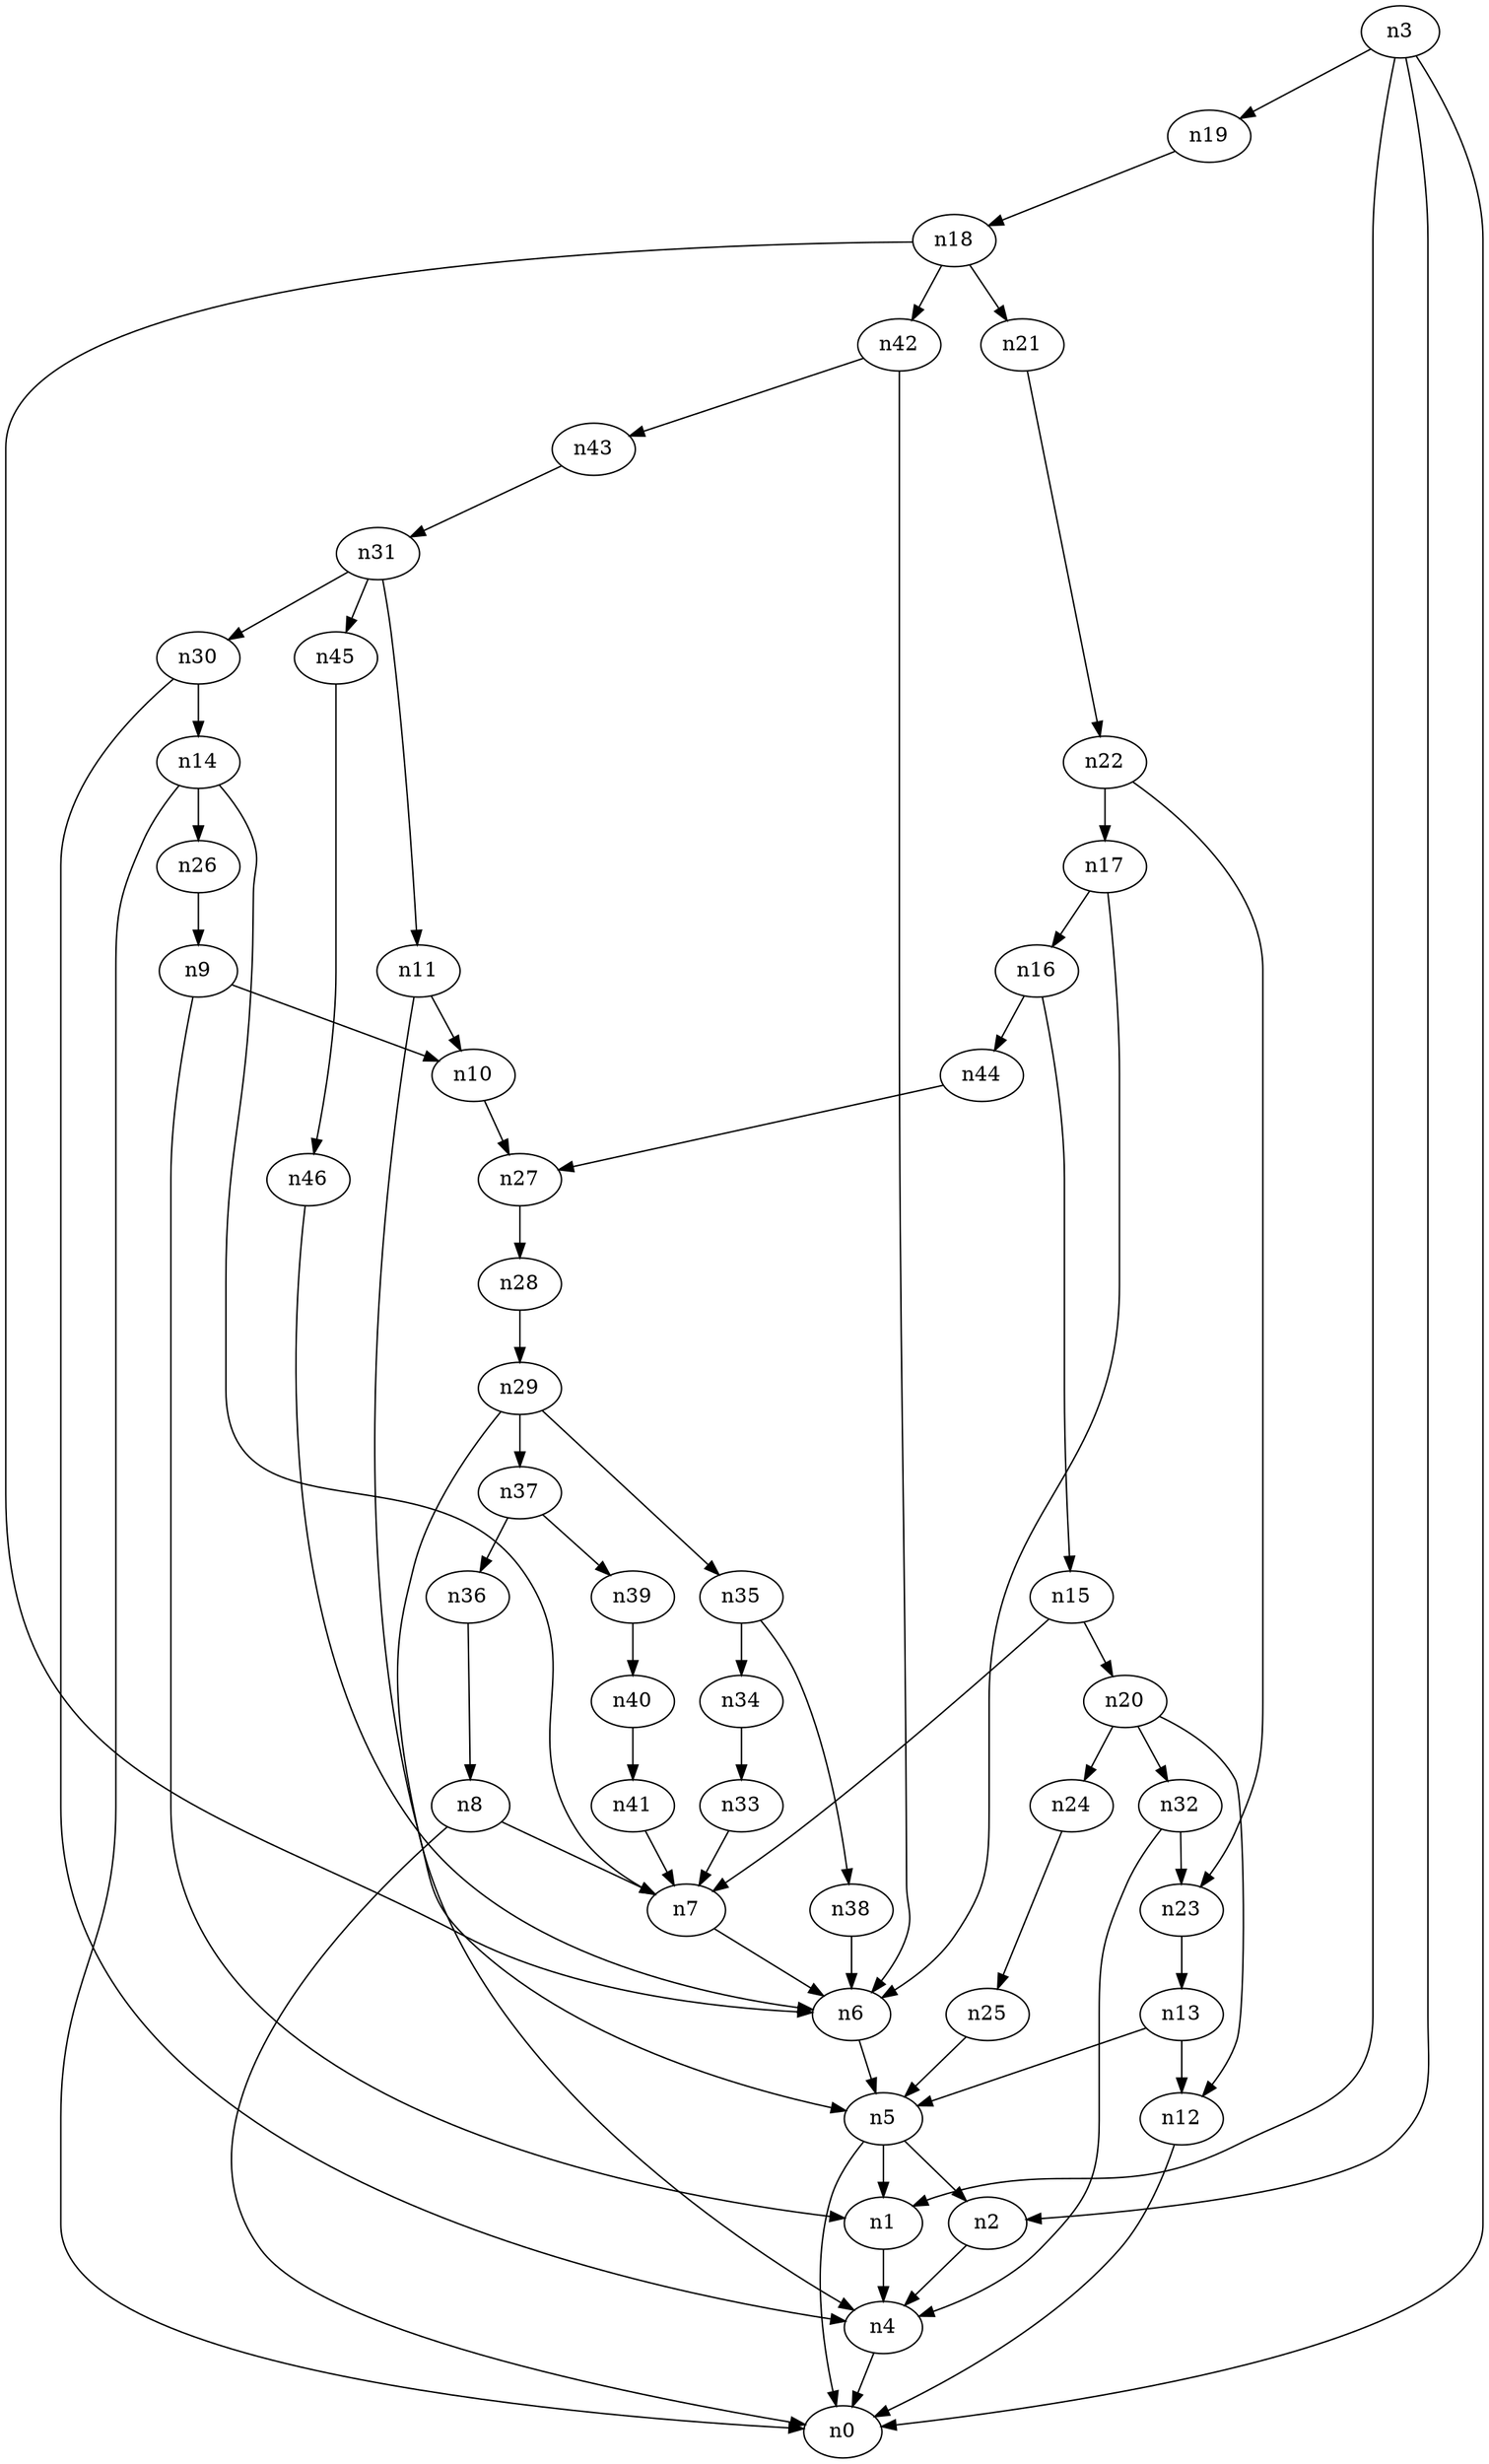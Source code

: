 digraph G {
	n1 -> n4	 [_graphml_id=e4];
	n2 -> n4	 [_graphml_id=e7];
	n3 -> n0	 [_graphml_id=e0];
	n3 -> n1	 [_graphml_id=e3];
	n3 -> n2	 [_graphml_id=e6];
	n3 -> n19	 [_graphml_id=e28];
	n4 -> n0	 [_graphml_id=e1];
	n5 -> n0	 [_graphml_id=e2];
	n5 -> n1	 [_graphml_id=e5];
	n5 -> n2	 [_graphml_id=e8];
	n6 -> n5	 [_graphml_id=e9];
	n7 -> n6	 [_graphml_id=e10];
	n8 -> n0	 [_graphml_id=e12];
	n8 -> n7	 [_graphml_id=e11];
	n9 -> n1	 [_graphml_id=e13];
	n9 -> n10	 [_graphml_id=e14];
	n10 -> n27	 [_graphml_id=e41];
	n11 -> n5	 [_graphml_id=e16];
	n11 -> n10	 [_graphml_id=e15];
	n12 -> n0	 [_graphml_id=e17];
	n13 -> n5	 [_graphml_id=e19];
	n13 -> n12	 [_graphml_id=e18];
	n14 -> n0	 [_graphml_id=e21];
	n14 -> n7	 [_graphml_id=e20];
	n14 -> n26	 [_graphml_id=e39];
	n15 -> n7	 [_graphml_id=e22];
	n15 -> n20	 [_graphml_id=e29];
	n16 -> n15	 [_graphml_id=e23];
	n16 -> n44	 [_graphml_id=e69];
	n17 -> n6	 [_graphml_id=e25];
	n17 -> n16	 [_graphml_id=e24];
	n18 -> n6	 [_graphml_id=e26];
	n18 -> n21	 [_graphml_id=e31];
	n18 -> n42	 [_graphml_id=e70];
	n19 -> n18	 [_graphml_id=e27];
	n20 -> n12	 [_graphml_id=e30];
	n20 -> n24	 [_graphml_id=e35];
	n20 -> n32	 [_graphml_id=e60];
	n21 -> n22	 [_graphml_id=e32];
	n22 -> n17	 [_graphml_id=e40];
	n22 -> n23	 [_graphml_id=e33];
	n23 -> n13	 [_graphml_id=e34];
	n24 -> n25	 [_graphml_id=e36];
	n25 -> n5	 [_graphml_id=e37];
	n26 -> n9	 [_graphml_id=e38];
	n27 -> n28	 [_graphml_id=e42];
	n28 -> n29	 [_graphml_id=e43];
	n29 -> n4	 [_graphml_id=e44];
	n29 -> n35	 [_graphml_id=e54];
	n29 -> n37	 [_graphml_id=e57];
	n30 -> n4	 [_graphml_id=e50];
	n30 -> n14	 [_graphml_id=e45];
	n31 -> n11	 [_graphml_id=e47];
	n31 -> n30	 [_graphml_id=e46];
	n31 -> n45	 [_graphml_id=e71];
	n32 -> n4	 [_graphml_id=e49];
	n32 -> n23	 [_graphml_id=e48];
	n33 -> n7	 [_graphml_id=e51];
	n34 -> n33	 [_graphml_id=e52];
	n35 -> n34	 [_graphml_id=e53];
	n35 -> n38	 [_graphml_id=e58];
	n36 -> n8	 [_graphml_id=e55];
	n37 -> n36	 [_graphml_id=e56];
	n37 -> n39	 [_graphml_id=e61];
	n38 -> n6	 [_graphml_id=e59];
	n39 -> n40	 [_graphml_id=e62];
	n40 -> n41	 [_graphml_id=e63];
	n41 -> n7	 [_graphml_id=e64];
	n42 -> n6	 [_graphml_id=e65];
	n42 -> n43	 [_graphml_id=e66];
	n43 -> n31	 [_graphml_id=e67];
	n44 -> n27	 [_graphml_id=e68];
	n45 -> n46	 [_graphml_id=e72];
	n46 -> n6	 [_graphml_id=e73];
}
